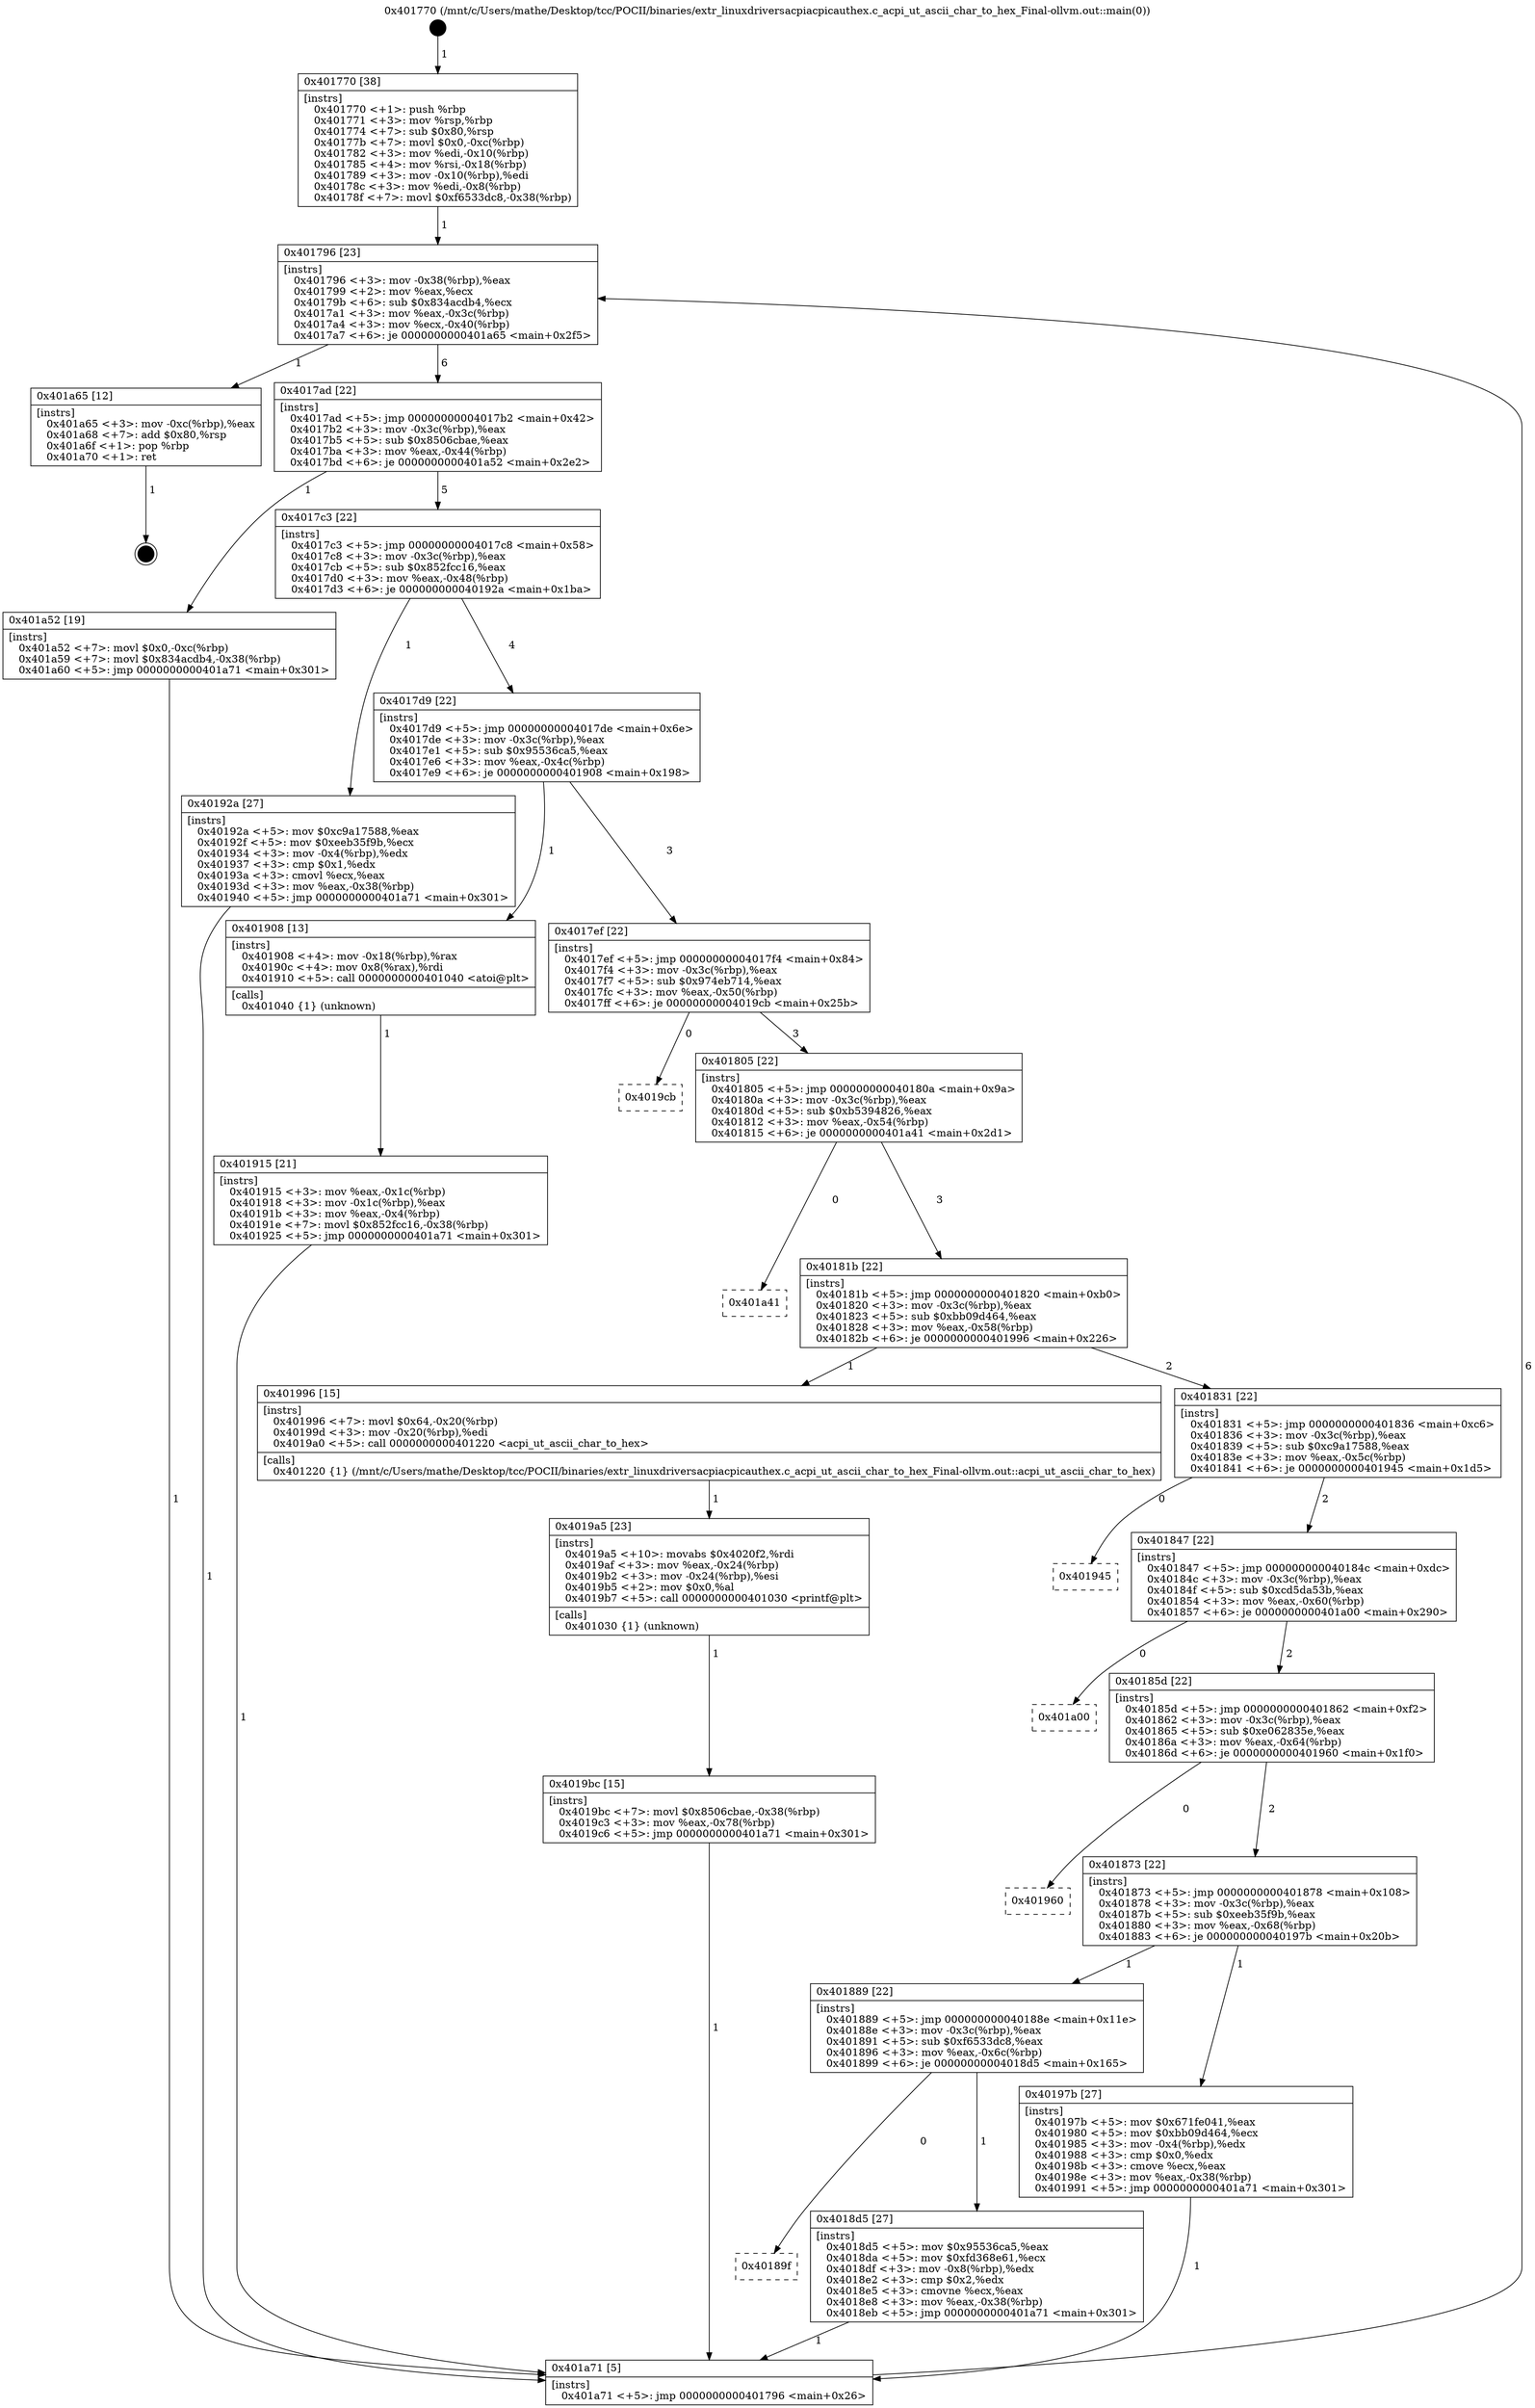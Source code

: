 digraph "0x401770" {
  label = "0x401770 (/mnt/c/Users/mathe/Desktop/tcc/POCII/binaries/extr_linuxdriversacpiacpicauthex.c_acpi_ut_ascii_char_to_hex_Final-ollvm.out::main(0))"
  labelloc = "t"
  node[shape=record]

  Entry [label="",width=0.3,height=0.3,shape=circle,fillcolor=black,style=filled]
  "0x401796" [label="{
     0x401796 [23]\l
     | [instrs]\l
     &nbsp;&nbsp;0x401796 \<+3\>: mov -0x38(%rbp),%eax\l
     &nbsp;&nbsp;0x401799 \<+2\>: mov %eax,%ecx\l
     &nbsp;&nbsp;0x40179b \<+6\>: sub $0x834acdb4,%ecx\l
     &nbsp;&nbsp;0x4017a1 \<+3\>: mov %eax,-0x3c(%rbp)\l
     &nbsp;&nbsp;0x4017a4 \<+3\>: mov %ecx,-0x40(%rbp)\l
     &nbsp;&nbsp;0x4017a7 \<+6\>: je 0000000000401a65 \<main+0x2f5\>\l
  }"]
  "0x401a65" [label="{
     0x401a65 [12]\l
     | [instrs]\l
     &nbsp;&nbsp;0x401a65 \<+3\>: mov -0xc(%rbp),%eax\l
     &nbsp;&nbsp;0x401a68 \<+7\>: add $0x80,%rsp\l
     &nbsp;&nbsp;0x401a6f \<+1\>: pop %rbp\l
     &nbsp;&nbsp;0x401a70 \<+1\>: ret\l
  }"]
  "0x4017ad" [label="{
     0x4017ad [22]\l
     | [instrs]\l
     &nbsp;&nbsp;0x4017ad \<+5\>: jmp 00000000004017b2 \<main+0x42\>\l
     &nbsp;&nbsp;0x4017b2 \<+3\>: mov -0x3c(%rbp),%eax\l
     &nbsp;&nbsp;0x4017b5 \<+5\>: sub $0x8506cbae,%eax\l
     &nbsp;&nbsp;0x4017ba \<+3\>: mov %eax,-0x44(%rbp)\l
     &nbsp;&nbsp;0x4017bd \<+6\>: je 0000000000401a52 \<main+0x2e2\>\l
  }"]
  Exit [label="",width=0.3,height=0.3,shape=circle,fillcolor=black,style=filled,peripheries=2]
  "0x401a52" [label="{
     0x401a52 [19]\l
     | [instrs]\l
     &nbsp;&nbsp;0x401a52 \<+7\>: movl $0x0,-0xc(%rbp)\l
     &nbsp;&nbsp;0x401a59 \<+7\>: movl $0x834acdb4,-0x38(%rbp)\l
     &nbsp;&nbsp;0x401a60 \<+5\>: jmp 0000000000401a71 \<main+0x301\>\l
  }"]
  "0x4017c3" [label="{
     0x4017c3 [22]\l
     | [instrs]\l
     &nbsp;&nbsp;0x4017c3 \<+5\>: jmp 00000000004017c8 \<main+0x58\>\l
     &nbsp;&nbsp;0x4017c8 \<+3\>: mov -0x3c(%rbp),%eax\l
     &nbsp;&nbsp;0x4017cb \<+5\>: sub $0x852fcc16,%eax\l
     &nbsp;&nbsp;0x4017d0 \<+3\>: mov %eax,-0x48(%rbp)\l
     &nbsp;&nbsp;0x4017d3 \<+6\>: je 000000000040192a \<main+0x1ba\>\l
  }"]
  "0x4019bc" [label="{
     0x4019bc [15]\l
     | [instrs]\l
     &nbsp;&nbsp;0x4019bc \<+7\>: movl $0x8506cbae,-0x38(%rbp)\l
     &nbsp;&nbsp;0x4019c3 \<+3\>: mov %eax,-0x78(%rbp)\l
     &nbsp;&nbsp;0x4019c6 \<+5\>: jmp 0000000000401a71 \<main+0x301\>\l
  }"]
  "0x40192a" [label="{
     0x40192a [27]\l
     | [instrs]\l
     &nbsp;&nbsp;0x40192a \<+5\>: mov $0xc9a17588,%eax\l
     &nbsp;&nbsp;0x40192f \<+5\>: mov $0xeeb35f9b,%ecx\l
     &nbsp;&nbsp;0x401934 \<+3\>: mov -0x4(%rbp),%edx\l
     &nbsp;&nbsp;0x401937 \<+3\>: cmp $0x1,%edx\l
     &nbsp;&nbsp;0x40193a \<+3\>: cmovl %ecx,%eax\l
     &nbsp;&nbsp;0x40193d \<+3\>: mov %eax,-0x38(%rbp)\l
     &nbsp;&nbsp;0x401940 \<+5\>: jmp 0000000000401a71 \<main+0x301\>\l
  }"]
  "0x4017d9" [label="{
     0x4017d9 [22]\l
     | [instrs]\l
     &nbsp;&nbsp;0x4017d9 \<+5\>: jmp 00000000004017de \<main+0x6e\>\l
     &nbsp;&nbsp;0x4017de \<+3\>: mov -0x3c(%rbp),%eax\l
     &nbsp;&nbsp;0x4017e1 \<+5\>: sub $0x95536ca5,%eax\l
     &nbsp;&nbsp;0x4017e6 \<+3\>: mov %eax,-0x4c(%rbp)\l
     &nbsp;&nbsp;0x4017e9 \<+6\>: je 0000000000401908 \<main+0x198\>\l
  }"]
  "0x4019a5" [label="{
     0x4019a5 [23]\l
     | [instrs]\l
     &nbsp;&nbsp;0x4019a5 \<+10\>: movabs $0x4020f2,%rdi\l
     &nbsp;&nbsp;0x4019af \<+3\>: mov %eax,-0x24(%rbp)\l
     &nbsp;&nbsp;0x4019b2 \<+3\>: mov -0x24(%rbp),%esi\l
     &nbsp;&nbsp;0x4019b5 \<+2\>: mov $0x0,%al\l
     &nbsp;&nbsp;0x4019b7 \<+5\>: call 0000000000401030 \<printf@plt\>\l
     | [calls]\l
     &nbsp;&nbsp;0x401030 \{1\} (unknown)\l
  }"]
  "0x401908" [label="{
     0x401908 [13]\l
     | [instrs]\l
     &nbsp;&nbsp;0x401908 \<+4\>: mov -0x18(%rbp),%rax\l
     &nbsp;&nbsp;0x40190c \<+4\>: mov 0x8(%rax),%rdi\l
     &nbsp;&nbsp;0x401910 \<+5\>: call 0000000000401040 \<atoi@plt\>\l
     | [calls]\l
     &nbsp;&nbsp;0x401040 \{1\} (unknown)\l
  }"]
  "0x4017ef" [label="{
     0x4017ef [22]\l
     | [instrs]\l
     &nbsp;&nbsp;0x4017ef \<+5\>: jmp 00000000004017f4 \<main+0x84\>\l
     &nbsp;&nbsp;0x4017f4 \<+3\>: mov -0x3c(%rbp),%eax\l
     &nbsp;&nbsp;0x4017f7 \<+5\>: sub $0x974eb714,%eax\l
     &nbsp;&nbsp;0x4017fc \<+3\>: mov %eax,-0x50(%rbp)\l
     &nbsp;&nbsp;0x4017ff \<+6\>: je 00000000004019cb \<main+0x25b\>\l
  }"]
  "0x401915" [label="{
     0x401915 [21]\l
     | [instrs]\l
     &nbsp;&nbsp;0x401915 \<+3\>: mov %eax,-0x1c(%rbp)\l
     &nbsp;&nbsp;0x401918 \<+3\>: mov -0x1c(%rbp),%eax\l
     &nbsp;&nbsp;0x40191b \<+3\>: mov %eax,-0x4(%rbp)\l
     &nbsp;&nbsp;0x40191e \<+7\>: movl $0x852fcc16,-0x38(%rbp)\l
     &nbsp;&nbsp;0x401925 \<+5\>: jmp 0000000000401a71 \<main+0x301\>\l
  }"]
  "0x4019cb" [label="{
     0x4019cb\l
  }", style=dashed]
  "0x401805" [label="{
     0x401805 [22]\l
     | [instrs]\l
     &nbsp;&nbsp;0x401805 \<+5\>: jmp 000000000040180a \<main+0x9a\>\l
     &nbsp;&nbsp;0x40180a \<+3\>: mov -0x3c(%rbp),%eax\l
     &nbsp;&nbsp;0x40180d \<+5\>: sub $0xb5394826,%eax\l
     &nbsp;&nbsp;0x401812 \<+3\>: mov %eax,-0x54(%rbp)\l
     &nbsp;&nbsp;0x401815 \<+6\>: je 0000000000401a41 \<main+0x2d1\>\l
  }"]
  "0x401770" [label="{
     0x401770 [38]\l
     | [instrs]\l
     &nbsp;&nbsp;0x401770 \<+1\>: push %rbp\l
     &nbsp;&nbsp;0x401771 \<+3\>: mov %rsp,%rbp\l
     &nbsp;&nbsp;0x401774 \<+7\>: sub $0x80,%rsp\l
     &nbsp;&nbsp;0x40177b \<+7\>: movl $0x0,-0xc(%rbp)\l
     &nbsp;&nbsp;0x401782 \<+3\>: mov %edi,-0x10(%rbp)\l
     &nbsp;&nbsp;0x401785 \<+4\>: mov %rsi,-0x18(%rbp)\l
     &nbsp;&nbsp;0x401789 \<+3\>: mov -0x10(%rbp),%edi\l
     &nbsp;&nbsp;0x40178c \<+3\>: mov %edi,-0x8(%rbp)\l
     &nbsp;&nbsp;0x40178f \<+7\>: movl $0xf6533dc8,-0x38(%rbp)\l
  }"]
  "0x401a41" [label="{
     0x401a41\l
  }", style=dashed]
  "0x40181b" [label="{
     0x40181b [22]\l
     | [instrs]\l
     &nbsp;&nbsp;0x40181b \<+5\>: jmp 0000000000401820 \<main+0xb0\>\l
     &nbsp;&nbsp;0x401820 \<+3\>: mov -0x3c(%rbp),%eax\l
     &nbsp;&nbsp;0x401823 \<+5\>: sub $0xbb09d464,%eax\l
     &nbsp;&nbsp;0x401828 \<+3\>: mov %eax,-0x58(%rbp)\l
     &nbsp;&nbsp;0x40182b \<+6\>: je 0000000000401996 \<main+0x226\>\l
  }"]
  "0x401a71" [label="{
     0x401a71 [5]\l
     | [instrs]\l
     &nbsp;&nbsp;0x401a71 \<+5\>: jmp 0000000000401796 \<main+0x26\>\l
  }"]
  "0x401996" [label="{
     0x401996 [15]\l
     | [instrs]\l
     &nbsp;&nbsp;0x401996 \<+7\>: movl $0x64,-0x20(%rbp)\l
     &nbsp;&nbsp;0x40199d \<+3\>: mov -0x20(%rbp),%edi\l
     &nbsp;&nbsp;0x4019a0 \<+5\>: call 0000000000401220 \<acpi_ut_ascii_char_to_hex\>\l
     | [calls]\l
     &nbsp;&nbsp;0x401220 \{1\} (/mnt/c/Users/mathe/Desktop/tcc/POCII/binaries/extr_linuxdriversacpiacpicauthex.c_acpi_ut_ascii_char_to_hex_Final-ollvm.out::acpi_ut_ascii_char_to_hex)\l
  }"]
  "0x401831" [label="{
     0x401831 [22]\l
     | [instrs]\l
     &nbsp;&nbsp;0x401831 \<+5\>: jmp 0000000000401836 \<main+0xc6\>\l
     &nbsp;&nbsp;0x401836 \<+3\>: mov -0x3c(%rbp),%eax\l
     &nbsp;&nbsp;0x401839 \<+5\>: sub $0xc9a17588,%eax\l
     &nbsp;&nbsp;0x40183e \<+3\>: mov %eax,-0x5c(%rbp)\l
     &nbsp;&nbsp;0x401841 \<+6\>: je 0000000000401945 \<main+0x1d5\>\l
  }"]
  "0x40189f" [label="{
     0x40189f\l
  }", style=dashed]
  "0x401945" [label="{
     0x401945\l
  }", style=dashed]
  "0x401847" [label="{
     0x401847 [22]\l
     | [instrs]\l
     &nbsp;&nbsp;0x401847 \<+5\>: jmp 000000000040184c \<main+0xdc\>\l
     &nbsp;&nbsp;0x40184c \<+3\>: mov -0x3c(%rbp),%eax\l
     &nbsp;&nbsp;0x40184f \<+5\>: sub $0xcd5da53b,%eax\l
     &nbsp;&nbsp;0x401854 \<+3\>: mov %eax,-0x60(%rbp)\l
     &nbsp;&nbsp;0x401857 \<+6\>: je 0000000000401a00 \<main+0x290\>\l
  }"]
  "0x4018d5" [label="{
     0x4018d5 [27]\l
     | [instrs]\l
     &nbsp;&nbsp;0x4018d5 \<+5\>: mov $0x95536ca5,%eax\l
     &nbsp;&nbsp;0x4018da \<+5\>: mov $0xfd368e61,%ecx\l
     &nbsp;&nbsp;0x4018df \<+3\>: mov -0x8(%rbp),%edx\l
     &nbsp;&nbsp;0x4018e2 \<+3\>: cmp $0x2,%edx\l
     &nbsp;&nbsp;0x4018e5 \<+3\>: cmovne %ecx,%eax\l
     &nbsp;&nbsp;0x4018e8 \<+3\>: mov %eax,-0x38(%rbp)\l
     &nbsp;&nbsp;0x4018eb \<+5\>: jmp 0000000000401a71 \<main+0x301\>\l
  }"]
  "0x401a00" [label="{
     0x401a00\l
  }", style=dashed]
  "0x40185d" [label="{
     0x40185d [22]\l
     | [instrs]\l
     &nbsp;&nbsp;0x40185d \<+5\>: jmp 0000000000401862 \<main+0xf2\>\l
     &nbsp;&nbsp;0x401862 \<+3\>: mov -0x3c(%rbp),%eax\l
     &nbsp;&nbsp;0x401865 \<+5\>: sub $0xe062835e,%eax\l
     &nbsp;&nbsp;0x40186a \<+3\>: mov %eax,-0x64(%rbp)\l
     &nbsp;&nbsp;0x40186d \<+6\>: je 0000000000401960 \<main+0x1f0\>\l
  }"]
  "0x401889" [label="{
     0x401889 [22]\l
     | [instrs]\l
     &nbsp;&nbsp;0x401889 \<+5\>: jmp 000000000040188e \<main+0x11e\>\l
     &nbsp;&nbsp;0x40188e \<+3\>: mov -0x3c(%rbp),%eax\l
     &nbsp;&nbsp;0x401891 \<+5\>: sub $0xf6533dc8,%eax\l
     &nbsp;&nbsp;0x401896 \<+3\>: mov %eax,-0x6c(%rbp)\l
     &nbsp;&nbsp;0x401899 \<+6\>: je 00000000004018d5 \<main+0x165\>\l
  }"]
  "0x401960" [label="{
     0x401960\l
  }", style=dashed]
  "0x401873" [label="{
     0x401873 [22]\l
     | [instrs]\l
     &nbsp;&nbsp;0x401873 \<+5\>: jmp 0000000000401878 \<main+0x108\>\l
     &nbsp;&nbsp;0x401878 \<+3\>: mov -0x3c(%rbp),%eax\l
     &nbsp;&nbsp;0x40187b \<+5\>: sub $0xeeb35f9b,%eax\l
     &nbsp;&nbsp;0x401880 \<+3\>: mov %eax,-0x68(%rbp)\l
     &nbsp;&nbsp;0x401883 \<+6\>: je 000000000040197b \<main+0x20b\>\l
  }"]
  "0x40197b" [label="{
     0x40197b [27]\l
     | [instrs]\l
     &nbsp;&nbsp;0x40197b \<+5\>: mov $0x671fe041,%eax\l
     &nbsp;&nbsp;0x401980 \<+5\>: mov $0xbb09d464,%ecx\l
     &nbsp;&nbsp;0x401985 \<+3\>: mov -0x4(%rbp),%edx\l
     &nbsp;&nbsp;0x401988 \<+3\>: cmp $0x0,%edx\l
     &nbsp;&nbsp;0x40198b \<+3\>: cmove %ecx,%eax\l
     &nbsp;&nbsp;0x40198e \<+3\>: mov %eax,-0x38(%rbp)\l
     &nbsp;&nbsp;0x401991 \<+5\>: jmp 0000000000401a71 \<main+0x301\>\l
  }"]
  Entry -> "0x401770" [label=" 1"]
  "0x401796" -> "0x401a65" [label=" 1"]
  "0x401796" -> "0x4017ad" [label=" 6"]
  "0x401a65" -> Exit [label=" 1"]
  "0x4017ad" -> "0x401a52" [label=" 1"]
  "0x4017ad" -> "0x4017c3" [label=" 5"]
  "0x401a52" -> "0x401a71" [label=" 1"]
  "0x4017c3" -> "0x40192a" [label=" 1"]
  "0x4017c3" -> "0x4017d9" [label=" 4"]
  "0x4019bc" -> "0x401a71" [label=" 1"]
  "0x4017d9" -> "0x401908" [label=" 1"]
  "0x4017d9" -> "0x4017ef" [label=" 3"]
  "0x4019a5" -> "0x4019bc" [label=" 1"]
  "0x4017ef" -> "0x4019cb" [label=" 0"]
  "0x4017ef" -> "0x401805" [label=" 3"]
  "0x401996" -> "0x4019a5" [label=" 1"]
  "0x401805" -> "0x401a41" [label=" 0"]
  "0x401805" -> "0x40181b" [label=" 3"]
  "0x40197b" -> "0x401a71" [label=" 1"]
  "0x40181b" -> "0x401996" [label=" 1"]
  "0x40181b" -> "0x401831" [label=" 2"]
  "0x40192a" -> "0x401a71" [label=" 1"]
  "0x401831" -> "0x401945" [label=" 0"]
  "0x401831" -> "0x401847" [label=" 2"]
  "0x401915" -> "0x401a71" [label=" 1"]
  "0x401847" -> "0x401a00" [label=" 0"]
  "0x401847" -> "0x40185d" [label=" 2"]
  "0x401908" -> "0x401915" [label=" 1"]
  "0x40185d" -> "0x401960" [label=" 0"]
  "0x40185d" -> "0x401873" [label=" 2"]
  "0x401770" -> "0x401796" [label=" 1"]
  "0x401873" -> "0x40197b" [label=" 1"]
  "0x401873" -> "0x401889" [label=" 1"]
  "0x401a71" -> "0x401796" [label=" 6"]
  "0x401889" -> "0x4018d5" [label=" 1"]
  "0x401889" -> "0x40189f" [label=" 0"]
  "0x4018d5" -> "0x401a71" [label=" 1"]
}
